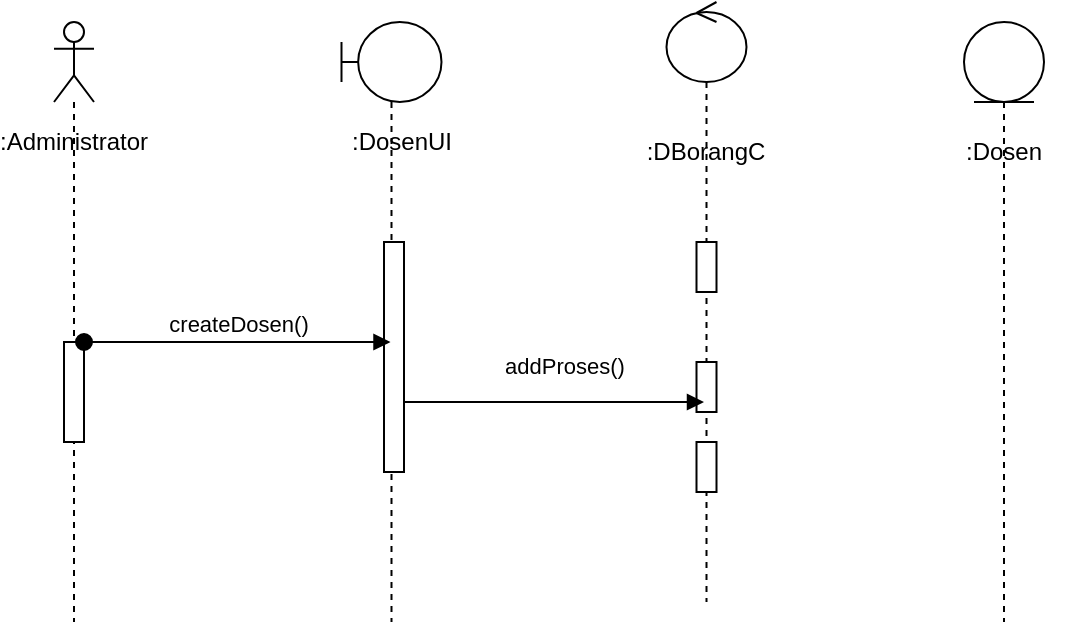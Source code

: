 <mxfile version="22.1.7" type="github">
  <diagram name="Page-1" id="3gLux6pHF2ndwVlAqoPU">
    <mxGraphModel dx="1026" dy="433" grid="1" gridSize="10" guides="1" tooltips="1" connect="1" arrows="1" fold="1" page="1" pageScale="1" pageWidth="850" pageHeight="1100" math="0" shadow="0">
      <root>
        <mxCell id="0" />
        <mxCell id="1" parent="0" />
        <mxCell id="cbiAxeQ5BMBAM3VZdBGR-12" value="" style="shape=umlLifeline;perimeter=lifelinePerimeter;whiteSpace=wrap;html=1;container=1;dropTarget=0;collapsible=0;recursiveResize=0;outlineConnect=0;portConstraint=eastwest;newEdgeStyle={&quot;curved&quot;:0,&quot;rounded&quot;:0};participant=umlActor;" parent="1" vertex="1">
          <mxGeometry x="195" y="220" width="20" height="300" as="geometry" />
        </mxCell>
        <mxCell id="cbiAxeQ5BMBAM3VZdBGR-11" value="" style="html=1;points=[[0,0,0,0,5],[0,1,0,0,-5],[1,0,0,0,5],[1,1,0,0,-5]];perimeter=orthogonalPerimeter;outlineConnect=0;targetShapes=umlLifeline;portConstraint=eastwest;newEdgeStyle={&quot;curved&quot;:0,&quot;rounded&quot;:0};" parent="cbiAxeQ5BMBAM3VZdBGR-12" vertex="1">
          <mxGeometry x="5" y="160" width="10" height="50" as="geometry" />
        </mxCell>
        <mxCell id="cbiAxeQ5BMBAM3VZdBGR-3" value=":DosenUI" style="text;html=1;strokeColor=none;fillColor=none;align=center;verticalAlign=middle;whiteSpace=wrap;rounded=0;" parent="1" vertex="1">
          <mxGeometry x="338.75" y="265" width="60" height="30" as="geometry" />
        </mxCell>
        <mxCell id="cbiAxeQ5BMBAM3VZdBGR-6" value=":DBorangC" style="text;html=1;strokeColor=none;fillColor=none;align=center;verticalAlign=middle;whiteSpace=wrap;rounded=0;" parent="1" vertex="1">
          <mxGeometry x="491.25" y="270" width="60" height="30" as="geometry" />
        </mxCell>
        <mxCell id="cbiAxeQ5BMBAM3VZdBGR-7" value=":Dosen" style="text;html=1;strokeColor=none;fillColor=none;align=center;verticalAlign=middle;whiteSpace=wrap;rounded=0;" parent="1" vertex="1">
          <mxGeometry x="640" y="270" width="60" height="30" as="geometry" />
        </mxCell>
        <mxCell id="cbiAxeQ5BMBAM3VZdBGR-8" value="" style="shape=umlLifeline;perimeter=lifelinePerimeter;whiteSpace=wrap;html=1;container=1;dropTarget=0;collapsible=0;recursiveResize=0;outlineConnect=0;portConstraint=eastwest;newEdgeStyle={&quot;curved&quot;:0,&quot;rounded&quot;:0};participant=umlBoundary;" parent="1" vertex="1">
          <mxGeometry x="338.75" y="220" width="50" height="300" as="geometry" />
        </mxCell>
        <mxCell id="cbiAxeQ5BMBAM3VZdBGR-15" value="" style="html=1;points=[[0,0,0,0,5],[0,1,0,0,-5],[1,0,0,0,5],[1,1,0,0,-5]];perimeter=orthogonalPerimeter;outlineConnect=0;targetShapes=umlLifeline;portConstraint=eastwest;newEdgeStyle={&quot;curved&quot;:0,&quot;rounded&quot;:0};" parent="cbiAxeQ5BMBAM3VZdBGR-8" vertex="1">
          <mxGeometry x="21.25" y="110" width="10" height="115" as="geometry" />
        </mxCell>
        <mxCell id="cbiAxeQ5BMBAM3VZdBGR-9" value="" style="shape=umlLifeline;perimeter=lifelinePerimeter;whiteSpace=wrap;html=1;container=1;dropTarget=0;collapsible=0;recursiveResize=0;outlineConnect=0;portConstraint=eastwest;newEdgeStyle={&quot;curved&quot;:0,&quot;rounded&quot;:0};participant=umlEntity;" parent="1" vertex="1">
          <mxGeometry x="650" y="220" width="40" height="300" as="geometry" />
        </mxCell>
        <mxCell id="cbiAxeQ5BMBAM3VZdBGR-10" value="" style="shape=umlLifeline;perimeter=lifelinePerimeter;whiteSpace=wrap;html=1;container=1;dropTarget=0;collapsible=0;recursiveResize=0;outlineConnect=0;portConstraint=eastwest;newEdgeStyle={&quot;curved&quot;:0,&quot;rounded&quot;:0};participant=umlControl;" parent="1" vertex="1">
          <mxGeometry x="501.25" y="210" width="40" height="300" as="geometry" />
        </mxCell>
        <mxCell id="cbiAxeQ5BMBAM3VZdBGR-21" value="" style="html=1;points=[[0,0,0,0,5],[0,1,0,0,-5],[1,0,0,0,5],[1,1,0,0,-5]];perimeter=orthogonalPerimeter;outlineConnect=0;targetShapes=umlLifeline;portConstraint=eastwest;newEdgeStyle={&quot;curved&quot;:0,&quot;rounded&quot;:0};" parent="cbiAxeQ5BMBAM3VZdBGR-10" vertex="1">
          <mxGeometry x="15" y="120" width="10" height="25" as="geometry" />
        </mxCell>
        <mxCell id="cbiAxeQ5BMBAM3VZdBGR-22" value="" style="html=1;points=[[0,0,0,0,5],[0,1,0,0,-5],[1,0,0,0,5],[1,1,0,0,-5]];perimeter=orthogonalPerimeter;outlineConnect=0;targetShapes=umlLifeline;portConstraint=eastwest;newEdgeStyle={&quot;curved&quot;:0,&quot;rounded&quot;:0};" parent="cbiAxeQ5BMBAM3VZdBGR-10" vertex="1">
          <mxGeometry x="15" y="220" width="10" height="25" as="geometry" />
        </mxCell>
        <mxCell id="cbiAxeQ5BMBAM3VZdBGR-18" value="" style="html=1;points=[[0,0,0,0,5],[0,1,0,0,-5],[1,0,0,0,5],[1,1,0,0,-5]];perimeter=orthogonalPerimeter;outlineConnect=0;targetShapes=umlLifeline;portConstraint=eastwest;newEdgeStyle={&quot;curved&quot;:0,&quot;rounded&quot;:0};" parent="cbiAxeQ5BMBAM3VZdBGR-10" vertex="1">
          <mxGeometry x="15" y="180" width="10" height="25" as="geometry" />
        </mxCell>
        <mxCell id="cbiAxeQ5BMBAM3VZdBGR-16" value="addProses()" style="html=1;verticalAlign=bottom;endArrow=block;curved=0;rounded=0;" parent="cbiAxeQ5BMBAM3VZdBGR-10" source="cbiAxeQ5BMBAM3VZdBGR-18" target="cbiAxeQ5BMBAM3VZdBGR-10" edge="1">
          <mxGeometry y="71" relative="1" as="geometry">
            <mxPoint x="-131.25" y="155" as="sourcePoint" />
            <mxPoint x="-61.25" y="155" as="targetPoint" />
            <mxPoint x="-71" y="-2" as="offset" />
          </mxGeometry>
        </mxCell>
        <mxCell id="cbiAxeQ5BMBAM3VZdBGR-13" value=":Administrator" style="text;html=1;strokeColor=none;fillColor=none;align=center;verticalAlign=middle;whiteSpace=wrap;rounded=0;" parent="1" vertex="1">
          <mxGeometry x="175" y="265" width="60" height="30" as="geometry" />
        </mxCell>
        <mxCell id="cbiAxeQ5BMBAM3VZdBGR-14" value="createDosen()" style="html=1;verticalAlign=bottom;startArrow=oval;startFill=1;endArrow=block;startSize=8;curved=0;rounded=0;" parent="1" target="cbiAxeQ5BMBAM3VZdBGR-8" edge="1">
          <mxGeometry width="60" relative="1" as="geometry">
            <mxPoint x="210" y="380" as="sourcePoint" />
            <mxPoint x="270" y="380" as="targetPoint" />
          </mxGeometry>
        </mxCell>
        <mxCell id="cbiAxeQ5BMBAM3VZdBGR-20" value="" style="html=1;verticalAlign=bottom;endArrow=block;curved=0;rounded=0;" parent="1" source="cbiAxeQ5BMBAM3VZdBGR-15" edge="1">
          <mxGeometry relative="1" as="geometry">
            <mxPoint x="516.25" y="410" as="sourcePoint" />
            <mxPoint x="520" y="410" as="targetPoint" />
          </mxGeometry>
        </mxCell>
      </root>
    </mxGraphModel>
  </diagram>
</mxfile>
